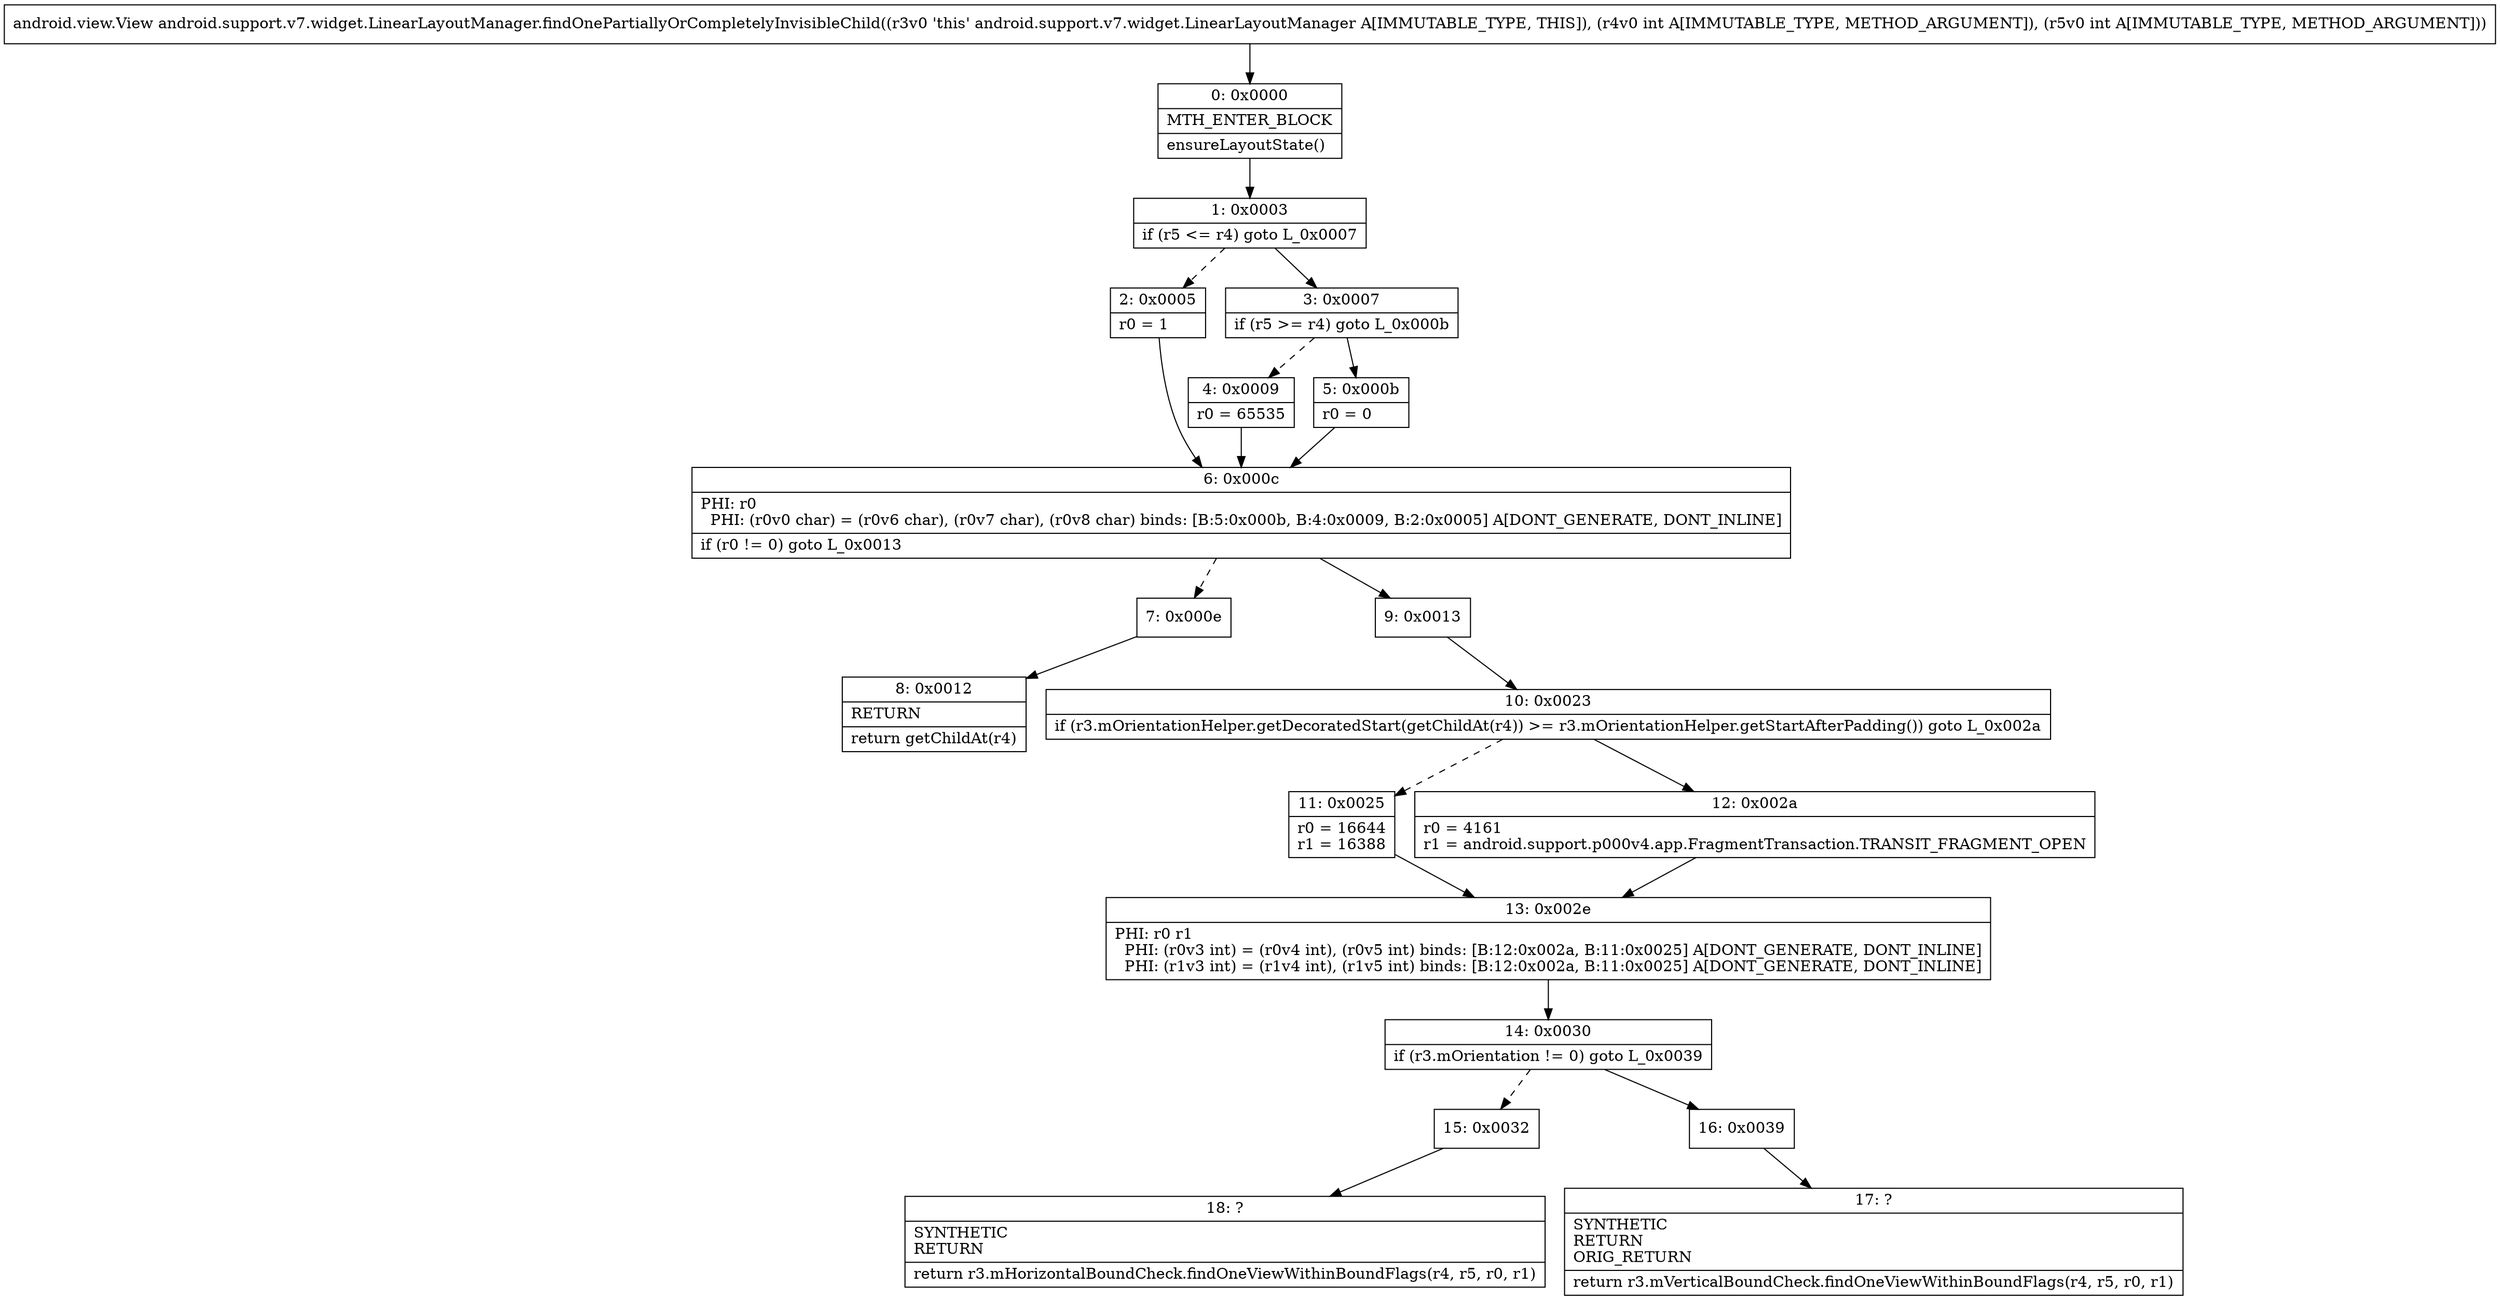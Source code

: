 digraph "CFG forandroid.support.v7.widget.LinearLayoutManager.findOnePartiallyOrCompletelyInvisibleChild(II)Landroid\/view\/View;" {
Node_0 [shape=record,label="{0\:\ 0x0000|MTH_ENTER_BLOCK\l|ensureLayoutState()\l}"];
Node_1 [shape=record,label="{1\:\ 0x0003|if (r5 \<= r4) goto L_0x0007\l}"];
Node_2 [shape=record,label="{2\:\ 0x0005|r0 = 1\l}"];
Node_3 [shape=record,label="{3\:\ 0x0007|if (r5 \>= r4) goto L_0x000b\l}"];
Node_4 [shape=record,label="{4\:\ 0x0009|r0 = 65535\l}"];
Node_5 [shape=record,label="{5\:\ 0x000b|r0 = 0\l}"];
Node_6 [shape=record,label="{6\:\ 0x000c|PHI: r0 \l  PHI: (r0v0 char) = (r0v6 char), (r0v7 char), (r0v8 char) binds: [B:5:0x000b, B:4:0x0009, B:2:0x0005] A[DONT_GENERATE, DONT_INLINE]\l|if (r0 != 0) goto L_0x0013\l}"];
Node_7 [shape=record,label="{7\:\ 0x000e}"];
Node_8 [shape=record,label="{8\:\ 0x0012|RETURN\l|return getChildAt(r4)\l}"];
Node_9 [shape=record,label="{9\:\ 0x0013}"];
Node_10 [shape=record,label="{10\:\ 0x0023|if (r3.mOrientationHelper.getDecoratedStart(getChildAt(r4)) \>= r3.mOrientationHelper.getStartAfterPadding()) goto L_0x002a\l}"];
Node_11 [shape=record,label="{11\:\ 0x0025|r0 = 16644\lr1 = 16388\l}"];
Node_12 [shape=record,label="{12\:\ 0x002a|r0 = 4161\lr1 = android.support.p000v4.app.FragmentTransaction.TRANSIT_FRAGMENT_OPEN\l}"];
Node_13 [shape=record,label="{13\:\ 0x002e|PHI: r0 r1 \l  PHI: (r0v3 int) = (r0v4 int), (r0v5 int) binds: [B:12:0x002a, B:11:0x0025] A[DONT_GENERATE, DONT_INLINE]\l  PHI: (r1v3 int) = (r1v4 int), (r1v5 int) binds: [B:12:0x002a, B:11:0x0025] A[DONT_GENERATE, DONT_INLINE]\l}"];
Node_14 [shape=record,label="{14\:\ 0x0030|if (r3.mOrientation != 0) goto L_0x0039\l}"];
Node_15 [shape=record,label="{15\:\ 0x0032}"];
Node_16 [shape=record,label="{16\:\ 0x0039}"];
Node_17 [shape=record,label="{17\:\ ?|SYNTHETIC\lRETURN\lORIG_RETURN\l|return r3.mVerticalBoundCheck.findOneViewWithinBoundFlags(r4, r5, r0, r1)\l}"];
Node_18 [shape=record,label="{18\:\ ?|SYNTHETIC\lRETURN\l|return r3.mHorizontalBoundCheck.findOneViewWithinBoundFlags(r4, r5, r0, r1)\l}"];
MethodNode[shape=record,label="{android.view.View android.support.v7.widget.LinearLayoutManager.findOnePartiallyOrCompletelyInvisibleChild((r3v0 'this' android.support.v7.widget.LinearLayoutManager A[IMMUTABLE_TYPE, THIS]), (r4v0 int A[IMMUTABLE_TYPE, METHOD_ARGUMENT]), (r5v0 int A[IMMUTABLE_TYPE, METHOD_ARGUMENT])) }"];
MethodNode -> Node_0;
Node_0 -> Node_1;
Node_1 -> Node_2[style=dashed];
Node_1 -> Node_3;
Node_2 -> Node_6;
Node_3 -> Node_4[style=dashed];
Node_3 -> Node_5;
Node_4 -> Node_6;
Node_5 -> Node_6;
Node_6 -> Node_7[style=dashed];
Node_6 -> Node_9;
Node_7 -> Node_8;
Node_9 -> Node_10;
Node_10 -> Node_11[style=dashed];
Node_10 -> Node_12;
Node_11 -> Node_13;
Node_12 -> Node_13;
Node_13 -> Node_14;
Node_14 -> Node_15[style=dashed];
Node_14 -> Node_16;
Node_15 -> Node_18;
Node_16 -> Node_17;
}


